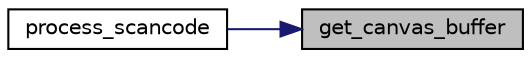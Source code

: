 digraph "get_canvas_buffer"
{
 // LATEX_PDF_SIZE
  edge [fontname="Helvetica",fontsize="10",labelfontname="Helvetica",labelfontsize="10"];
  node [fontname="Helvetica",fontsize="10",shape=record];
  rankdir="RL";
  Node1 [label="get_canvas_buffer",height=0.2,width=0.4,color="black", fillcolor="grey75", style="filled", fontcolor="black",tooltip="Returns the canvas buffer."];
  Node1 -> Node2 [dir="back",color="midnightblue",fontsize="10",style="solid"];
  Node2 [label="process_scancode",height=0.2,width=0.4,color="black", fillcolor="white", style="filled",URL="$group__charset.html#ga5cf34e49e0ee978293deca0bd7097852",tooltip=" "];
}
